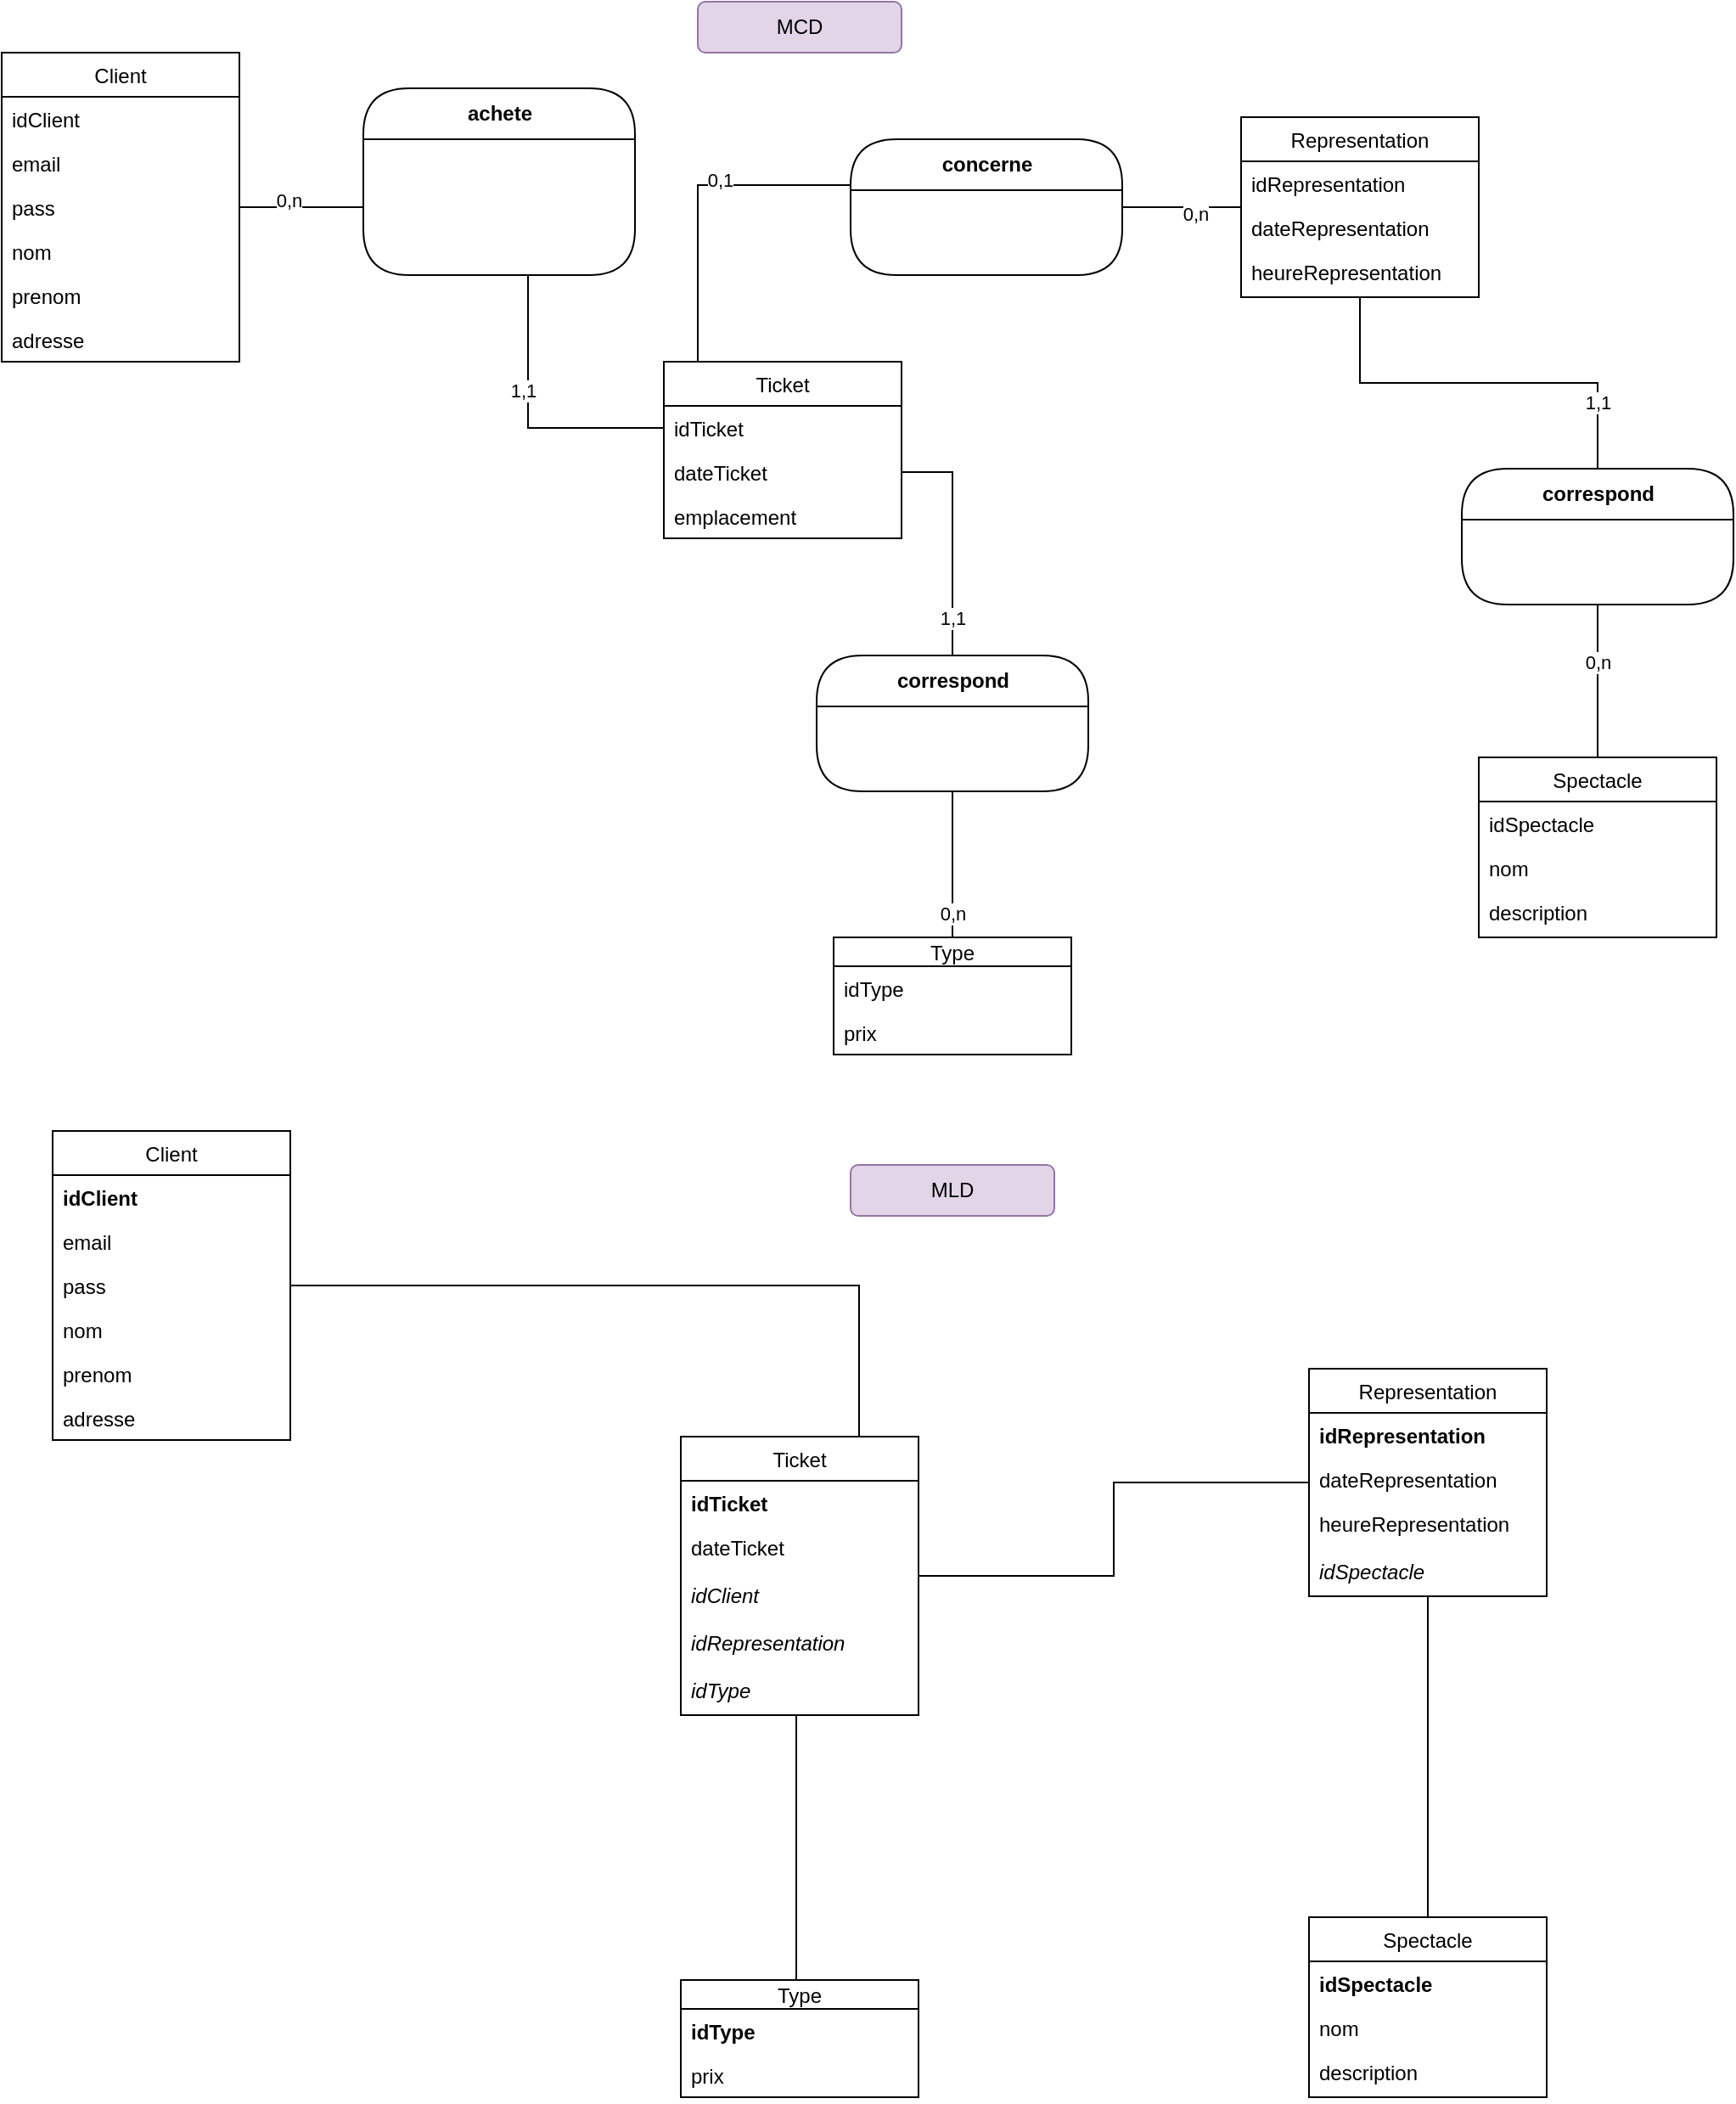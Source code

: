 <mxfile version="13.3.5" type="device"><diagram id="swlAfSubF4snwdrS_V_R" name="Page-1"><mxGraphModel dx="1024" dy="592" grid="1" gridSize="10" guides="1" tooltips="1" connect="1" arrows="1" fold="1" page="1" pageScale="1" pageWidth="827" pageHeight="1169" math="0" shadow="0"><root><mxCell id="0"/><mxCell id="1" parent="0"/><mxCell id="byrTLffIaPx_7mWtI4cH-15" style="edgeStyle=orthogonalEdgeStyle;rounded=0;orthogonalLoop=1;jettySize=auto;html=1;endArrow=none;endFill=0;" parent="1" source="byrTLffIaPx_7mWtI4cH-1" edge="1"><mxGeometry relative="1" as="geometry"><mxPoint x="253" y="176" as="targetPoint"/></mxGeometry></mxCell><mxCell id="byrTLffIaPx_7mWtI4cH-18" value="0,n" style="edgeLabel;html=1;align=center;verticalAlign=middle;resizable=0;points=[];" parent="byrTLffIaPx_7mWtI4cH-15" vertex="1" connectable="0"><mxGeometry x="-0.214" y="4" relative="1" as="geometry"><mxPoint as="offset"/></mxGeometry></mxCell><mxCell id="byrTLffIaPx_7mWtI4cH-40" style="edgeStyle=orthogonalEdgeStyle;rounded=0;orthogonalLoop=1;jettySize=auto;html=1;entryX=1;entryY=0.5;entryDx=0;entryDy=0;endArrow=none;endFill=0;" parent="1" source="EvRIWzelWmG3uLRcyJ8q-20" target="byrTLffIaPx_7mWtI4cH-37" edge="1"><mxGeometry relative="1" as="geometry"><mxPoint x="630" y="429" as="sourcePoint"/></mxGeometry></mxCell><mxCell id="byrTLffIaPx_7mWtI4cH-53" value="1,1" style="edgeLabel;html=1;align=center;verticalAlign=middle;resizable=0;points=[];" parent="byrTLffIaPx_7mWtI4cH-40" vertex="1" connectable="0"><mxGeometry x="-0.673" relative="1" as="geometry"><mxPoint as="offset"/></mxGeometry></mxCell><mxCell id="byrTLffIaPx_7mWtI4cH-61" style="edgeStyle=orthogonalEdgeStyle;rounded=0;orthogonalLoop=1;jettySize=auto;html=1;endArrow=none;endFill=0;" parent="1" target="byrTLffIaPx_7mWtI4cH-36" edge="1"><mxGeometry relative="1" as="geometry"><mxPoint x="350" y="216" as="sourcePoint"/><Array as="points"><mxPoint x="350" y="306"/></Array></mxGeometry></mxCell><mxCell id="byrTLffIaPx_7mWtI4cH-62" value="1,1" style="edgeLabel;html=1;align=center;verticalAlign=middle;resizable=0;points=[];" parent="byrTLffIaPx_7mWtI4cH-61" vertex="1" connectable="0"><mxGeometry x="-0.199" y="-3" relative="1" as="geometry"><mxPoint as="offset"/></mxGeometry></mxCell><mxCell id="m_fleT36D6ojKhxi2ubA-2" style="edgeStyle=orthogonalEdgeStyle;rounded=0;orthogonalLoop=1;jettySize=auto;html=1;endArrow=none;endFill=0;" parent="1" source="EvRIWzelWmG3uLRcyJ8q-15" target="EvRIWzelWmG3uLRcyJ8q-20" edge="1"><mxGeometry relative="1" as="geometry"><mxPoint x="820" y="416" as="sourcePoint"/><mxPoint x="740" y="429" as="targetPoint"/></mxGeometry></mxCell><mxCell id="m_fleT36D6ojKhxi2ubA-4" value="0,n" style="edgeLabel;html=1;align=center;verticalAlign=middle;resizable=0;points=[];" parent="m_fleT36D6ojKhxi2ubA-2" vertex="1" connectable="0"><mxGeometry x="-0.673" relative="1" as="geometry"><mxPoint as="offset"/></mxGeometry></mxCell><mxCell id="EvRIWzelWmG3uLRcyJ8q-9" style="edgeStyle=orthogonalEdgeStyle;rounded=0;orthogonalLoop=1;jettySize=auto;html=1;endArrow=none;endFill=0;" parent="1" source="EvRIWzelWmG3uLRcyJ8q-2" target="EvRIWzelWmG3uLRcyJ8q-11" edge="1"><mxGeometry relative="1" as="geometry"><mxPoint x="595" y="95" as="sourcePoint"/><mxPoint x="735" y="165" as="targetPoint"/></mxGeometry></mxCell><mxCell id="EvRIWzelWmG3uLRcyJ8q-10" value="0,n" style="edgeLabel;html=1;align=center;verticalAlign=middle;resizable=0;points=[];" parent="EvRIWzelWmG3uLRcyJ8q-9" vertex="1" connectable="0"><mxGeometry x="-0.214" y="4" relative="1" as="geometry"><mxPoint as="offset"/></mxGeometry></mxCell><mxCell id="EvRIWzelWmG3uLRcyJ8q-13" style="edgeStyle=orthogonalEdgeStyle;rounded=0;orthogonalLoop=1;jettySize=auto;html=1;endArrow=none;endFill=0;" parent="1" source="EvRIWzelWmG3uLRcyJ8q-11" target="byrTLffIaPx_7mWtI4cH-36" edge="1"><mxGeometry relative="1" as="geometry"><mxPoint x="792.06" y="307.99" as="targetPoint"/><mxPoint x="490" y="140" as="sourcePoint"/><Array as="points"><mxPoint x="450" y="163"/></Array></mxGeometry></mxCell><mxCell id="EvRIWzelWmG3uLRcyJ8q-14" value="0,1" style="edgeLabel;html=1;align=center;verticalAlign=middle;resizable=0;points=[];" parent="EvRIWzelWmG3uLRcyJ8q-13" vertex="1" connectable="0"><mxGeometry x="-0.199" y="-3" relative="1" as="geometry"><mxPoint as="offset"/></mxGeometry></mxCell><mxCell id="8G4WEXcTNbuXjIrp6grS-1" style="edgeStyle=orthogonalEdgeStyle;rounded=0;orthogonalLoop=1;jettySize=auto;html=1;endArrow=none;endFill=0;" parent="1" source="8G4WEXcTNbuXjIrp6grS-3" target="EvRIWzelWmG3uLRcyJ8q-2" edge="1"><mxGeometry relative="1" as="geometry"><mxPoint x="810" y="280" as="sourcePoint"/><mxPoint x="790" y="285" as="targetPoint"/></mxGeometry></mxCell><mxCell id="8G4WEXcTNbuXjIrp6grS-2" value="1,1" style="edgeLabel;html=1;align=center;verticalAlign=middle;resizable=0;points=[];" parent="8G4WEXcTNbuXjIrp6grS-1" vertex="1" connectable="0"><mxGeometry x="-0.673" relative="1" as="geometry"><mxPoint as="offset"/></mxGeometry></mxCell><mxCell id="byrTLffIaPx_7mWtI4cH-12" value="achete" style="swimlane;html=1;fontStyle=1;align=center;verticalAlign=middle;childLayout=stackLayout;horizontal=1;startSize=30;horizontalStack=0;resizeParent=0;resizeLast=1;container=0;fontColor=#000000;collapsible=0;rounded=1;arcSize=30;swimlaneFillColor=#FFFFFF;dropTarget=0;fillColor=#FFFFFF;" parent="1" vertex="1"><mxGeometry x="253" y="106" width="160" height="110" as="geometry"/></mxCell><mxCell id="byrTLffIaPx_7mWtI4cH-1" value="Client" style="swimlane;fontStyle=0;childLayout=stackLayout;horizontal=1;startSize=26;fillColor=none;horizontalStack=0;resizeParent=1;resizeParentMax=0;resizeLast=0;collapsible=1;marginBottom=0;" parent="1" vertex="1"><mxGeometry x="40" y="85" width="140" height="182" as="geometry"/></mxCell><mxCell id="byrTLffIaPx_7mWtI4cH-2" value="idClient" style="text;strokeColor=none;fillColor=none;align=left;verticalAlign=top;spacingLeft=4;spacingRight=4;overflow=hidden;rotatable=0;points=[[0,0.5],[1,0.5]];portConstraint=eastwest;" parent="byrTLffIaPx_7mWtI4cH-1" vertex="1"><mxGeometry y="26" width="140" height="26" as="geometry"/></mxCell><mxCell id="EvRIWzelWmG3uLRcyJ8q-23" value="email" style="text;strokeColor=none;fillColor=none;align=left;verticalAlign=top;spacingLeft=4;spacingRight=4;overflow=hidden;rotatable=0;points=[[0,0.5],[1,0.5]];portConstraint=eastwest;" parent="byrTLffIaPx_7mWtI4cH-1" vertex="1"><mxGeometry y="52" width="140" height="26" as="geometry"/></mxCell><mxCell id="EvRIWzelWmG3uLRcyJ8q-24" value="pass&#10;" style="text;strokeColor=none;fillColor=none;align=left;verticalAlign=top;spacingLeft=4;spacingRight=4;overflow=hidden;rotatable=0;points=[[0,0.5],[1,0.5]];portConstraint=eastwest;" parent="byrTLffIaPx_7mWtI4cH-1" vertex="1"><mxGeometry y="78" width="140" height="26" as="geometry"/></mxCell><mxCell id="byrTLffIaPx_7mWtI4cH-9" value="nom" style="text;strokeColor=none;fillColor=none;align=left;verticalAlign=top;spacingLeft=4;spacingRight=4;overflow=hidden;rotatable=0;points=[[0,0.5],[1,0.5]];portConstraint=eastwest;" parent="byrTLffIaPx_7mWtI4cH-1" vertex="1"><mxGeometry y="104" width="140" height="26" as="geometry"/></mxCell><mxCell id="byrTLffIaPx_7mWtI4cH-3" value="prenom" style="text;strokeColor=none;fillColor=none;align=left;verticalAlign=top;spacingLeft=4;spacingRight=4;overflow=hidden;rotatable=0;points=[[0,0.5],[1,0.5]];portConstraint=eastwest;" parent="byrTLffIaPx_7mWtI4cH-1" vertex="1"><mxGeometry y="130" width="140" height="26" as="geometry"/></mxCell><mxCell id="byrTLffIaPx_7mWtI4cH-4" value="adresse" style="text;strokeColor=none;fillColor=none;align=left;verticalAlign=top;spacingLeft=4;spacingRight=4;overflow=hidden;rotatable=0;points=[[0,0.5],[1,0.5]];portConstraint=eastwest;" parent="byrTLffIaPx_7mWtI4cH-1" vertex="1"><mxGeometry y="156" width="140" height="26" as="geometry"/></mxCell><mxCell id="EvRIWzelWmG3uLRcyJ8q-2" value="Representation" style="swimlane;fontStyle=0;childLayout=stackLayout;horizontal=1;startSize=26;fillColor=none;horizontalStack=0;resizeParent=1;resizeParentMax=0;resizeLast=0;collapsible=1;marginBottom=0;strokeColor=#000000;" parent="1" vertex="1"><mxGeometry x="770" y="123" width="140" height="106" as="geometry"/></mxCell><mxCell id="EvRIWzelWmG3uLRcyJ8q-3" value="idRepresentation" style="text;strokeColor=none;fillColor=none;align=left;verticalAlign=top;spacingLeft=4;spacingRight=4;overflow=hidden;rotatable=0;points=[[0,0.5],[1,0.5]];portConstraint=eastwest;" parent="EvRIWzelWmG3uLRcyJ8q-2" vertex="1"><mxGeometry y="26" width="140" height="26" as="geometry"/></mxCell><mxCell id="EvRIWzelWmG3uLRcyJ8q-4" value="dateRepresentation" style="text;strokeColor=none;fillColor=none;align=left;verticalAlign=top;spacingLeft=4;spacingRight=4;overflow=hidden;rotatable=0;points=[[0,0.5],[1,0.5]];portConstraint=eastwest;" parent="EvRIWzelWmG3uLRcyJ8q-2" vertex="1"><mxGeometry y="52" width="140" height="26" as="geometry"/></mxCell><mxCell id="EvRIWzelWmG3uLRcyJ8q-5" value="heureRepresentation" style="text;strokeColor=none;fillColor=none;align=left;verticalAlign=top;spacingLeft=4;spacingRight=4;overflow=hidden;rotatable=0;points=[[0,0.5],[1,0.5]];portConstraint=eastwest;" parent="EvRIWzelWmG3uLRcyJ8q-2" vertex="1"><mxGeometry y="78" width="140" height="28" as="geometry"/></mxCell><mxCell id="EvRIWzelWmG3uLRcyJ8q-11" value="concerne" style="swimlane;html=1;fontStyle=1;align=center;verticalAlign=middle;childLayout=stackLayout;horizontal=1;startSize=30;horizontalStack=0;resizeParent=0;resizeLast=1;container=0;fontColor=#000000;collapsible=0;rounded=1;arcSize=30;swimlaneFillColor=#FFFFFF;dropTarget=0;fillColor=#FFFFFF;" parent="1" vertex="1"><mxGeometry x="540" y="136" width="160" height="80" as="geometry"/></mxCell><mxCell id="8G4WEXcTNbuXjIrp6grS-10" style="edgeStyle=orthogonalEdgeStyle;rounded=0;orthogonalLoop=1;jettySize=auto;html=1;endArrow=none;endFill=0;" parent="1" source="8G4WEXcTNbuXjIrp6grS-3" target="8G4WEXcTNbuXjIrp6grS-6" edge="1"><mxGeometry relative="1" as="geometry"/></mxCell><mxCell id="8G4WEXcTNbuXjIrp6grS-11" value="0,n" style="edgeLabel;html=1;align=center;verticalAlign=middle;resizable=0;points=[];" parent="8G4WEXcTNbuXjIrp6grS-10" vertex="1" connectable="0"><mxGeometry x="-0.247" relative="1" as="geometry"><mxPoint as="offset"/></mxGeometry></mxCell><mxCell id="8G4WEXcTNbuXjIrp6grS-6" value="Spectacle" style="swimlane;fontStyle=0;childLayout=stackLayout;horizontal=1;startSize=26;fillColor=none;horizontalStack=0;resizeParent=1;resizeParentMax=0;resizeLast=0;collapsible=1;marginBottom=0;strokeColor=#000000;" parent="1" vertex="1"><mxGeometry x="910" y="500" width="140" height="106" as="geometry"/></mxCell><mxCell id="8G4WEXcTNbuXjIrp6grS-7" value="idSpectacle" style="text;strokeColor=none;fillColor=none;align=left;verticalAlign=top;spacingLeft=4;spacingRight=4;overflow=hidden;rotatable=0;points=[[0,0.5],[1,0.5]];portConstraint=eastwest;" parent="8G4WEXcTNbuXjIrp6grS-6" vertex="1"><mxGeometry y="26" width="140" height="26" as="geometry"/></mxCell><mxCell id="8G4WEXcTNbuXjIrp6grS-8" value="nom" style="text;strokeColor=none;fillColor=none;align=left;verticalAlign=top;spacingLeft=4;spacingRight=4;overflow=hidden;rotatable=0;points=[[0,0.5],[1,0.5]];portConstraint=eastwest;" parent="8G4WEXcTNbuXjIrp6grS-6" vertex="1"><mxGeometry y="52" width="140" height="26" as="geometry"/></mxCell><mxCell id="8G4WEXcTNbuXjIrp6grS-9" value="description" style="text;strokeColor=none;fillColor=none;align=left;verticalAlign=top;spacingLeft=4;spacingRight=4;overflow=hidden;rotatable=0;points=[[0,0.5],[1,0.5]];portConstraint=eastwest;" parent="8G4WEXcTNbuXjIrp6grS-6" vertex="1"><mxGeometry y="78" width="140" height="28" as="geometry"/></mxCell><mxCell id="8G4WEXcTNbuXjIrp6grS-3" value="correspond" style="swimlane;html=1;fontStyle=1;align=center;verticalAlign=middle;childLayout=stackLayout;horizontal=1;startSize=30;horizontalStack=0;resizeParent=0;resizeLast=1;container=0;fontColor=#000000;collapsible=0;rounded=1;arcSize=30;swimlaneFillColor=#FFFFFF;dropTarget=0;fillColor=#FFFFFF;" parent="1" vertex="1"><mxGeometry x="900" y="330" width="160" height="80" as="geometry"/></mxCell><mxCell id="EvRIWzelWmG3uLRcyJ8q-20" value="correspond" style="swimlane;html=1;fontStyle=1;align=center;verticalAlign=middle;childLayout=stackLayout;horizontal=1;startSize=30;horizontalStack=0;resizeParent=0;resizeLast=1;container=0;fontColor=#000000;collapsible=0;rounded=1;arcSize=30;swimlaneFillColor=#FFFFFF;dropTarget=0;fillColor=#FFFFFF;" parent="1" vertex="1"><mxGeometry x="520" y="440" width="160" height="80" as="geometry"/></mxCell><mxCell id="byrTLffIaPx_7mWtI4cH-36" value="Ticket" style="swimlane;fontStyle=0;childLayout=stackLayout;horizontal=1;startSize=26;fillColor=none;horizontalStack=0;resizeParent=1;resizeParentMax=0;resizeLast=0;collapsible=1;marginBottom=0;strokeColor=#000000;" parent="1" vertex="1"><mxGeometry x="430" y="267" width="140" height="104" as="geometry"/></mxCell><mxCell id="EvRIWzelWmG3uLRcyJ8q-1" value="idTicket" style="text;strokeColor=none;fillColor=none;align=left;verticalAlign=top;spacingLeft=4;spacingRight=4;overflow=hidden;rotatable=0;points=[[0,0.5],[1,0.5]];portConstraint=eastwest;" parent="byrTLffIaPx_7mWtI4cH-36" vertex="1"><mxGeometry y="26" width="140" height="26" as="geometry"/></mxCell><mxCell id="byrTLffIaPx_7mWtI4cH-37" value="dateTicket" style="text;strokeColor=none;fillColor=none;align=left;verticalAlign=top;spacingLeft=4;spacingRight=4;overflow=hidden;rotatable=0;points=[[0,0.5],[1,0.5]];portConstraint=eastwest;" parent="byrTLffIaPx_7mWtI4cH-36" vertex="1"><mxGeometry y="52" width="140" height="26" as="geometry"/></mxCell><mxCell id="tAF9DxhJ7auclwRANdZs-41" value="emplacement" style="text;strokeColor=none;fillColor=none;align=left;verticalAlign=top;spacingLeft=4;spacingRight=4;overflow=hidden;rotatable=0;points=[[0,0.5],[1,0.5]];portConstraint=eastwest;" parent="byrTLffIaPx_7mWtI4cH-36" vertex="1"><mxGeometry y="78" width="140" height="26" as="geometry"/></mxCell><mxCell id="tAF9DxhJ7auclwRANdZs-25" style="edgeStyle=orthogonalEdgeStyle;rounded=0;orthogonalLoop=1;jettySize=auto;html=1;entryX=0.75;entryY=0;entryDx=0;entryDy=0;endArrow=none;endFill=0;" parent="1" source="tAF9DxhJ7auclwRANdZs-2" target="tAF9DxhJ7auclwRANdZs-9" edge="1"><mxGeometry relative="1" as="geometry"/></mxCell><mxCell id="tAF9DxhJ7auclwRANdZs-29" style="edgeStyle=orthogonalEdgeStyle;rounded=0;orthogonalLoop=1;jettySize=auto;html=1;entryX=0.5;entryY=0;entryDx=0;entryDy=0;endArrow=none;endFill=0;" parent="1" source="tAF9DxhJ7auclwRANdZs-9" target="tAF9DxhJ7auclwRANdZs-43" edge="1"><mxGeometry relative="1" as="geometry"><mxPoint x="508.06" y="1178.005" as="targetPoint"/><Array as="points"><mxPoint x="508" y="1220"/></Array></mxGeometry></mxCell><mxCell id="tAF9DxhJ7auclwRANdZs-9" value="Ticket" style="swimlane;fontStyle=0;childLayout=stackLayout;horizontal=1;startSize=26;fillColor=none;horizontalStack=0;resizeParent=1;resizeParentMax=0;resizeLast=0;collapsible=1;marginBottom=0;strokeColor=#000000;" parent="1" vertex="1"><mxGeometry x="440" y="900" width="140" height="164" as="geometry"/></mxCell><mxCell id="tAF9DxhJ7auclwRANdZs-10" value="idTicket" style="text;strokeColor=none;fillColor=none;align=left;verticalAlign=top;spacingLeft=4;spacingRight=4;overflow=hidden;rotatable=0;points=[[0,0.5],[1,0.5]];portConstraint=eastwest;fontStyle=1" parent="tAF9DxhJ7auclwRANdZs-9" vertex="1"><mxGeometry y="26" width="140" height="26" as="geometry"/></mxCell><mxCell id="tAF9DxhJ7auclwRANdZs-11" value="dateTicket" style="text;strokeColor=none;fillColor=none;align=left;verticalAlign=top;spacingLeft=4;spacingRight=4;overflow=hidden;rotatable=0;points=[[0,0.5],[1,0.5]];portConstraint=eastwest;" parent="tAF9DxhJ7auclwRANdZs-9" vertex="1"><mxGeometry y="52" width="140" height="28" as="geometry"/></mxCell><mxCell id="tAF9DxhJ7auclwRANdZs-33" value="idClient" style="text;strokeColor=none;fillColor=none;align=left;verticalAlign=top;spacingLeft=4;spacingRight=4;overflow=hidden;rotatable=0;points=[[0,0.5],[1,0.5]];portConstraint=eastwest;fontStyle=2" parent="tAF9DxhJ7auclwRANdZs-9" vertex="1"><mxGeometry y="80" width="140" height="28" as="geometry"/></mxCell><mxCell id="tAF9DxhJ7auclwRANdZs-34" value="idRepresentation" style="text;strokeColor=none;fillColor=none;align=left;verticalAlign=top;spacingLeft=4;spacingRight=4;overflow=hidden;rotatable=0;points=[[0,0.5],[1,0.5]];portConstraint=eastwest;fontStyle=2" parent="tAF9DxhJ7auclwRANdZs-9" vertex="1"><mxGeometry y="108" width="140" height="28" as="geometry"/></mxCell><mxCell id="tAF9DxhJ7auclwRANdZs-38" value="idType" style="text;strokeColor=none;fillColor=none;align=left;verticalAlign=top;spacingLeft=4;spacingRight=4;overflow=hidden;rotatable=0;points=[[0,0.5],[1,0.5]];portConstraint=eastwest;fontStyle=2" parent="tAF9DxhJ7auclwRANdZs-9" vertex="1"><mxGeometry y="136" width="140" height="28" as="geometry"/></mxCell><mxCell id="tAF9DxhJ7auclwRANdZs-26" style="edgeStyle=orthogonalEdgeStyle;rounded=0;orthogonalLoop=1;jettySize=auto;html=1;endArrow=none;endFill=0;" parent="1" source="tAF9DxhJ7auclwRANdZs-12" target="tAF9DxhJ7auclwRANdZs-9" edge="1"><mxGeometry relative="1" as="geometry"/></mxCell><mxCell id="tAF9DxhJ7auclwRANdZs-28" style="edgeStyle=orthogonalEdgeStyle;rounded=0;orthogonalLoop=1;jettySize=auto;html=1;entryX=0.5;entryY=0;entryDx=0;entryDy=0;endArrow=none;endFill=0;" parent="1" source="tAF9DxhJ7auclwRANdZs-12" target="tAF9DxhJ7auclwRANdZs-16" edge="1"><mxGeometry relative="1" as="geometry"/></mxCell><mxCell id="tAF9DxhJ7auclwRANdZs-2" value="Client" style="swimlane;fontStyle=0;childLayout=stackLayout;horizontal=1;startSize=26;fillColor=none;horizontalStack=0;resizeParent=1;resizeParentMax=0;resizeLast=0;collapsible=1;marginBottom=0;" parent="1" vertex="1"><mxGeometry x="70" y="720" width="140" height="182" as="geometry"/></mxCell><mxCell id="tAF9DxhJ7auclwRANdZs-3" value="idClient" style="text;strokeColor=none;fillColor=none;align=left;verticalAlign=top;spacingLeft=4;spacingRight=4;overflow=hidden;rotatable=0;points=[[0,0.5],[1,0.5]];portConstraint=eastwest;fontStyle=1" parent="tAF9DxhJ7auclwRANdZs-2" vertex="1"><mxGeometry y="26" width="140" height="26" as="geometry"/></mxCell><mxCell id="tAF9DxhJ7auclwRANdZs-4" value="email" style="text;strokeColor=none;fillColor=none;align=left;verticalAlign=top;spacingLeft=4;spacingRight=4;overflow=hidden;rotatable=0;points=[[0,0.5],[1,0.5]];portConstraint=eastwest;" parent="tAF9DxhJ7auclwRANdZs-2" vertex="1"><mxGeometry y="52" width="140" height="26" as="geometry"/></mxCell><mxCell id="tAF9DxhJ7auclwRANdZs-5" value="pass&#10;" style="text;strokeColor=none;fillColor=none;align=left;verticalAlign=top;spacingLeft=4;spacingRight=4;overflow=hidden;rotatable=0;points=[[0,0.5],[1,0.5]];portConstraint=eastwest;" parent="tAF9DxhJ7auclwRANdZs-2" vertex="1"><mxGeometry y="78" width="140" height="26" as="geometry"/></mxCell><mxCell id="tAF9DxhJ7auclwRANdZs-6" value="nom" style="text;strokeColor=none;fillColor=none;align=left;verticalAlign=top;spacingLeft=4;spacingRight=4;overflow=hidden;rotatable=0;points=[[0,0.5],[1,0.5]];portConstraint=eastwest;" parent="tAF9DxhJ7auclwRANdZs-2" vertex="1"><mxGeometry y="104" width="140" height="26" as="geometry"/></mxCell><mxCell id="tAF9DxhJ7auclwRANdZs-7" value="prenom" style="text;strokeColor=none;fillColor=none;align=left;verticalAlign=top;spacingLeft=4;spacingRight=4;overflow=hidden;rotatable=0;points=[[0,0.5],[1,0.5]];portConstraint=eastwest;" parent="tAF9DxhJ7auclwRANdZs-2" vertex="1"><mxGeometry y="130" width="140" height="26" as="geometry"/></mxCell><mxCell id="tAF9DxhJ7auclwRANdZs-8" value="adresse" style="text;strokeColor=none;fillColor=none;align=left;verticalAlign=top;spacingLeft=4;spacingRight=4;overflow=hidden;rotatable=0;points=[[0,0.5],[1,0.5]];portConstraint=eastwest;" parent="tAF9DxhJ7auclwRANdZs-2" vertex="1"><mxGeometry y="156" width="140" height="26" as="geometry"/></mxCell><mxCell id="EvRIWzelWmG3uLRcyJ8q-15" value="Type" style="swimlane;fontStyle=0;childLayout=stackLayout;horizontal=1;startSize=17;fillColor=none;horizontalStack=0;resizeParent=1;resizeParentMax=0;resizeLast=0;collapsible=1;marginBottom=0;" parent="1" vertex="1"><mxGeometry x="530" y="606" width="140" height="69" as="geometry"/></mxCell><mxCell id="EvRIWzelWmG3uLRcyJ8q-16" value="idType" style="text;strokeColor=none;fillColor=none;align=left;verticalAlign=top;spacingLeft=4;spacingRight=4;overflow=hidden;rotatable=0;points=[[0,0.5],[1,0.5]];portConstraint=eastwest;" parent="EvRIWzelWmG3uLRcyJ8q-15" vertex="1"><mxGeometry y="17" width="140" height="26" as="geometry"/></mxCell><mxCell id="EvRIWzelWmG3uLRcyJ8q-22" value="prix" style="text;strokeColor=none;fillColor=none;align=left;verticalAlign=top;spacingLeft=4;spacingRight=4;overflow=hidden;rotatable=0;points=[[0,0.5],[1,0.5]];portConstraint=eastwest;" parent="EvRIWzelWmG3uLRcyJ8q-15" vertex="1"><mxGeometry y="43" width="140" height="26" as="geometry"/></mxCell><mxCell id="tAF9DxhJ7auclwRANdZs-43" value="Type" style="swimlane;fontStyle=0;childLayout=stackLayout;horizontal=1;startSize=17;fillColor=none;horizontalStack=0;resizeParent=1;resizeParentMax=0;resizeLast=0;collapsible=1;marginBottom=0;" parent="1" vertex="1"><mxGeometry x="440" y="1220" width="140" height="69" as="geometry"/></mxCell><mxCell id="tAF9DxhJ7auclwRANdZs-44" value="idType" style="text;strokeColor=none;fillColor=none;align=left;verticalAlign=top;spacingLeft=4;spacingRight=4;overflow=hidden;rotatable=0;points=[[0,0.5],[1,0.5]];portConstraint=eastwest;fontStyle=1" parent="tAF9DxhJ7auclwRANdZs-43" vertex="1"><mxGeometry y="17" width="140" height="26" as="geometry"/></mxCell><mxCell id="tAF9DxhJ7auclwRANdZs-45" value="prix" style="text;strokeColor=none;fillColor=none;align=left;verticalAlign=top;spacingLeft=4;spacingRight=4;overflow=hidden;rotatable=0;points=[[0,0.5],[1,0.5]];portConstraint=eastwest;" parent="tAF9DxhJ7auclwRANdZs-43" vertex="1"><mxGeometry y="43" width="140" height="26" as="geometry"/></mxCell><mxCell id="tAF9DxhJ7auclwRANdZs-12" value="Representation" style="swimlane;fontStyle=0;childLayout=stackLayout;horizontal=1;startSize=26;fillColor=none;horizontalStack=0;resizeParent=1;resizeParentMax=0;resizeLast=0;collapsible=1;marginBottom=0;strokeColor=#000000;" parent="1" vertex="1"><mxGeometry x="810" y="860" width="140" height="134" as="geometry"/></mxCell><mxCell id="tAF9DxhJ7auclwRANdZs-13" value="idRepresentation" style="text;strokeColor=none;fillColor=none;align=left;verticalAlign=top;spacingLeft=4;spacingRight=4;overflow=hidden;rotatable=0;points=[[0,0.5],[1,0.5]];portConstraint=eastwest;fontStyle=1" parent="tAF9DxhJ7auclwRANdZs-12" vertex="1"><mxGeometry y="26" width="140" height="26" as="geometry"/></mxCell><mxCell id="tAF9DxhJ7auclwRANdZs-14" value="dateRepresentation" style="text;strokeColor=none;fillColor=none;align=left;verticalAlign=top;spacingLeft=4;spacingRight=4;overflow=hidden;rotatable=0;points=[[0,0.5],[1,0.5]];portConstraint=eastwest;" parent="tAF9DxhJ7auclwRANdZs-12" vertex="1"><mxGeometry y="52" width="140" height="26" as="geometry"/></mxCell><mxCell id="tAF9DxhJ7auclwRANdZs-15" value="heureRepresentation" style="text;strokeColor=none;fillColor=none;align=left;verticalAlign=top;spacingLeft=4;spacingRight=4;overflow=hidden;rotatable=0;points=[[0,0.5],[1,0.5]];portConstraint=eastwest;" parent="tAF9DxhJ7auclwRANdZs-12" vertex="1"><mxGeometry y="78" width="140" height="28" as="geometry"/></mxCell><mxCell id="tAF9DxhJ7auclwRANdZs-36" value="idSpectacle" style="text;strokeColor=none;fillColor=none;align=left;verticalAlign=top;spacingLeft=4;spacingRight=4;overflow=hidden;rotatable=0;points=[[0,0.5],[1,0.5]];portConstraint=eastwest;fontStyle=2" parent="tAF9DxhJ7auclwRANdZs-12" vertex="1"><mxGeometry y="106" width="140" height="28" as="geometry"/></mxCell><mxCell id="tAF9DxhJ7auclwRANdZs-16" value="Spectacle" style="swimlane;fontStyle=0;childLayout=stackLayout;horizontal=1;startSize=26;fillColor=none;horizontalStack=0;resizeParent=1;resizeParentMax=0;resizeLast=0;collapsible=1;marginBottom=0;strokeColor=#000000;" parent="1" vertex="1"><mxGeometry x="810" y="1183" width="140" height="106" as="geometry"/></mxCell><mxCell id="tAF9DxhJ7auclwRANdZs-17" value="idSpectacle" style="text;strokeColor=none;fillColor=none;align=left;verticalAlign=top;spacingLeft=4;spacingRight=4;overflow=hidden;rotatable=0;points=[[0,0.5],[1,0.5]];portConstraint=eastwest;fontStyle=1" parent="tAF9DxhJ7auclwRANdZs-16" vertex="1"><mxGeometry y="26" width="140" height="26" as="geometry"/></mxCell><mxCell id="tAF9DxhJ7auclwRANdZs-18" value="nom" style="text;strokeColor=none;fillColor=none;align=left;verticalAlign=top;spacingLeft=4;spacingRight=4;overflow=hidden;rotatable=0;points=[[0,0.5],[1,0.5]];portConstraint=eastwest;" parent="tAF9DxhJ7auclwRANdZs-16" vertex="1"><mxGeometry y="52" width="140" height="26" as="geometry"/></mxCell><mxCell id="tAF9DxhJ7auclwRANdZs-19" value="description" style="text;strokeColor=none;fillColor=none;align=left;verticalAlign=top;spacingLeft=4;spacingRight=4;overflow=hidden;rotatable=0;points=[[0,0.5],[1,0.5]];portConstraint=eastwest;" parent="tAF9DxhJ7auclwRANdZs-16" vertex="1"><mxGeometry y="78" width="140" height="28" as="geometry"/></mxCell><mxCell id="Cmbq3oxCIChEmlV7G4Fs-1" value="MLD" style="rounded=1;whiteSpace=wrap;html=1;fillColor=#e1d5e7;strokeColor=#9673a6;" vertex="1" parent="1"><mxGeometry x="540" y="740" width="120" height="30" as="geometry"/></mxCell><mxCell id="Cmbq3oxCIChEmlV7G4Fs-2" value="MCD" style="rounded=1;whiteSpace=wrap;html=1;fillColor=#e1d5e7;strokeColor=#9673a6;" vertex="1" parent="1"><mxGeometry x="450" y="55" width="120" height="30" as="geometry"/></mxCell></root></mxGraphModel></diagram></mxfile>